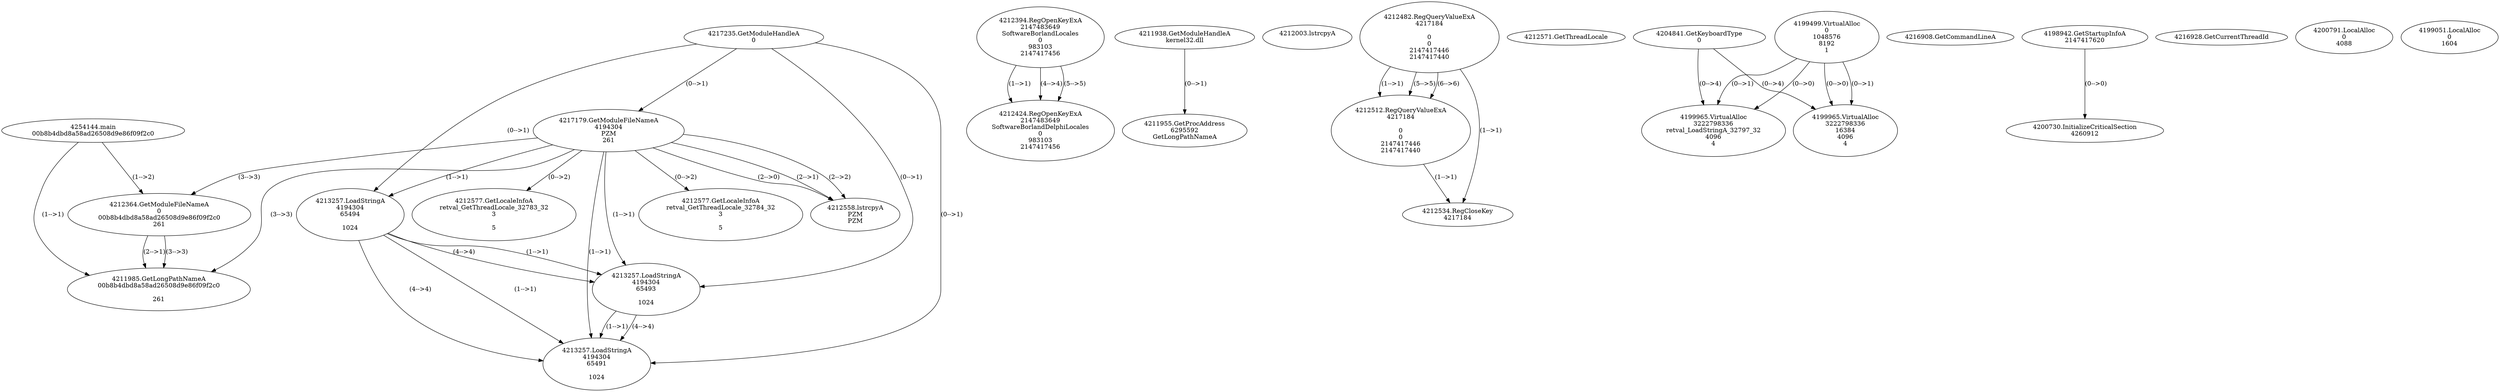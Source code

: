 // Global SCDG with merge call
digraph {
	0 [label="4254144.main
00b8b4dbd8a58ad26508d9e86f09f2c0"]
	1 [label="4217235.GetModuleHandleA
0"]
	2 [label="4217179.GetModuleFileNameA
4194304
PZM
261"]
	1 -> 2 [label="(0-->1)"]
	3 [label="4212364.GetModuleFileNameA
0
00b8b4dbd8a58ad26508d9e86f09f2c0
261"]
	0 -> 3 [label="(1-->2)"]
	2 -> 3 [label="(3-->3)"]
	4 [label="4212394.RegOpenKeyExA
2147483649
Software\Borland\Locales
0
983103
2147417456"]
	5 [label="4211938.GetModuleHandleA
kernel32.dll"]
	6 [label="4211955.GetProcAddress
6295592
GetLongPathNameA"]
	5 -> 6 [label="(0-->1)"]
	7 [label="4211985.GetLongPathNameA
00b8b4dbd8a58ad26508d9e86f09f2c0

261"]
	0 -> 7 [label="(1-->1)"]
	3 -> 7 [label="(2-->1)"]
	2 -> 7 [label="(3-->3)"]
	3 -> 7 [label="(3-->3)"]
	8 [label="4212003.lstrcpyA

"]
	9 [label="4212482.RegQueryValueExA
4217184

0
0
2147417446
2147417440"]
	10 [label="4212512.RegQueryValueExA
4217184

0
0
2147417446
2147417440"]
	9 -> 10 [label="(1-->1)"]
	9 -> 10 [label="(5-->5)"]
	9 -> 10 [label="(6-->6)"]
	11 [label="4212534.RegCloseKey
4217184"]
	9 -> 11 [label="(1-->1)"]
	10 -> 11 [label="(1-->1)"]
	12 [label="4212558.lstrcpyA
PZM
PZM"]
	2 -> 12 [label="(2-->1)"]
	2 -> 12 [label="(2-->2)"]
	2 -> 12 [label="(2-->0)"]
	13 [label="4212571.GetThreadLocale
"]
	14 [label="4212577.GetLocaleInfoA
retval_GetThreadLocale_32783_32
3

5"]
	2 -> 14 [label="(0-->2)"]
	15 [label="4204841.GetKeyboardType
0"]
	16 [label="4216908.GetCommandLineA
"]
	17 [label="4198942.GetStartupInfoA
2147417620"]
	18 [label="4216928.GetCurrentThreadId
"]
	19 [label="4213257.LoadStringA
4194304
65494

1024"]
	1 -> 19 [label="(0-->1)"]
	2 -> 19 [label="(1-->1)"]
	20 [label="4213257.LoadStringA
4194304
65493

1024"]
	1 -> 20 [label="(0-->1)"]
	2 -> 20 [label="(1-->1)"]
	19 -> 20 [label="(1-->1)"]
	19 -> 20 [label="(4-->4)"]
	21 [label="4213257.LoadStringA
4194304
65491

1024"]
	1 -> 21 [label="(0-->1)"]
	2 -> 21 [label="(1-->1)"]
	19 -> 21 [label="(1-->1)"]
	20 -> 21 [label="(1-->1)"]
	19 -> 21 [label="(4-->4)"]
	20 -> 21 [label="(4-->4)"]
	22 [label="4200730.InitializeCriticalSection
4260912"]
	17 -> 22 [label="(0-->0)"]
	23 [label="4200791.LocalAlloc
0
4088"]
	24 [label="4199499.VirtualAlloc
0
1048576
8192
1"]
	25 [label="4199051.LocalAlloc
0
1604"]
	26 [label="4199965.VirtualAlloc
3222798336
16384
4096
4"]
	24 -> 26 [label="(0-->1)"]
	15 -> 26 [label="(0-->4)"]
	24 -> 26 [label="(0-->0)"]
	27 [label="4212424.RegOpenKeyExA
2147483649
Software\Borland\Delphi\Locales
0
983103
2147417456"]
	4 -> 27 [label="(1-->1)"]
	4 -> 27 [label="(4-->4)"]
	4 -> 27 [label="(5-->5)"]
	28 [label="4212577.GetLocaleInfoA
retval_GetThreadLocale_32784_32
3

5"]
	2 -> 28 [label="(0-->2)"]
	29 [label="4199965.VirtualAlloc
3222798336
retval_LoadStringA_32797_32
4096
4"]
	24 -> 29 [label="(0-->1)"]
	15 -> 29 [label="(0-->4)"]
	24 -> 29 [label="(0-->0)"]
}
